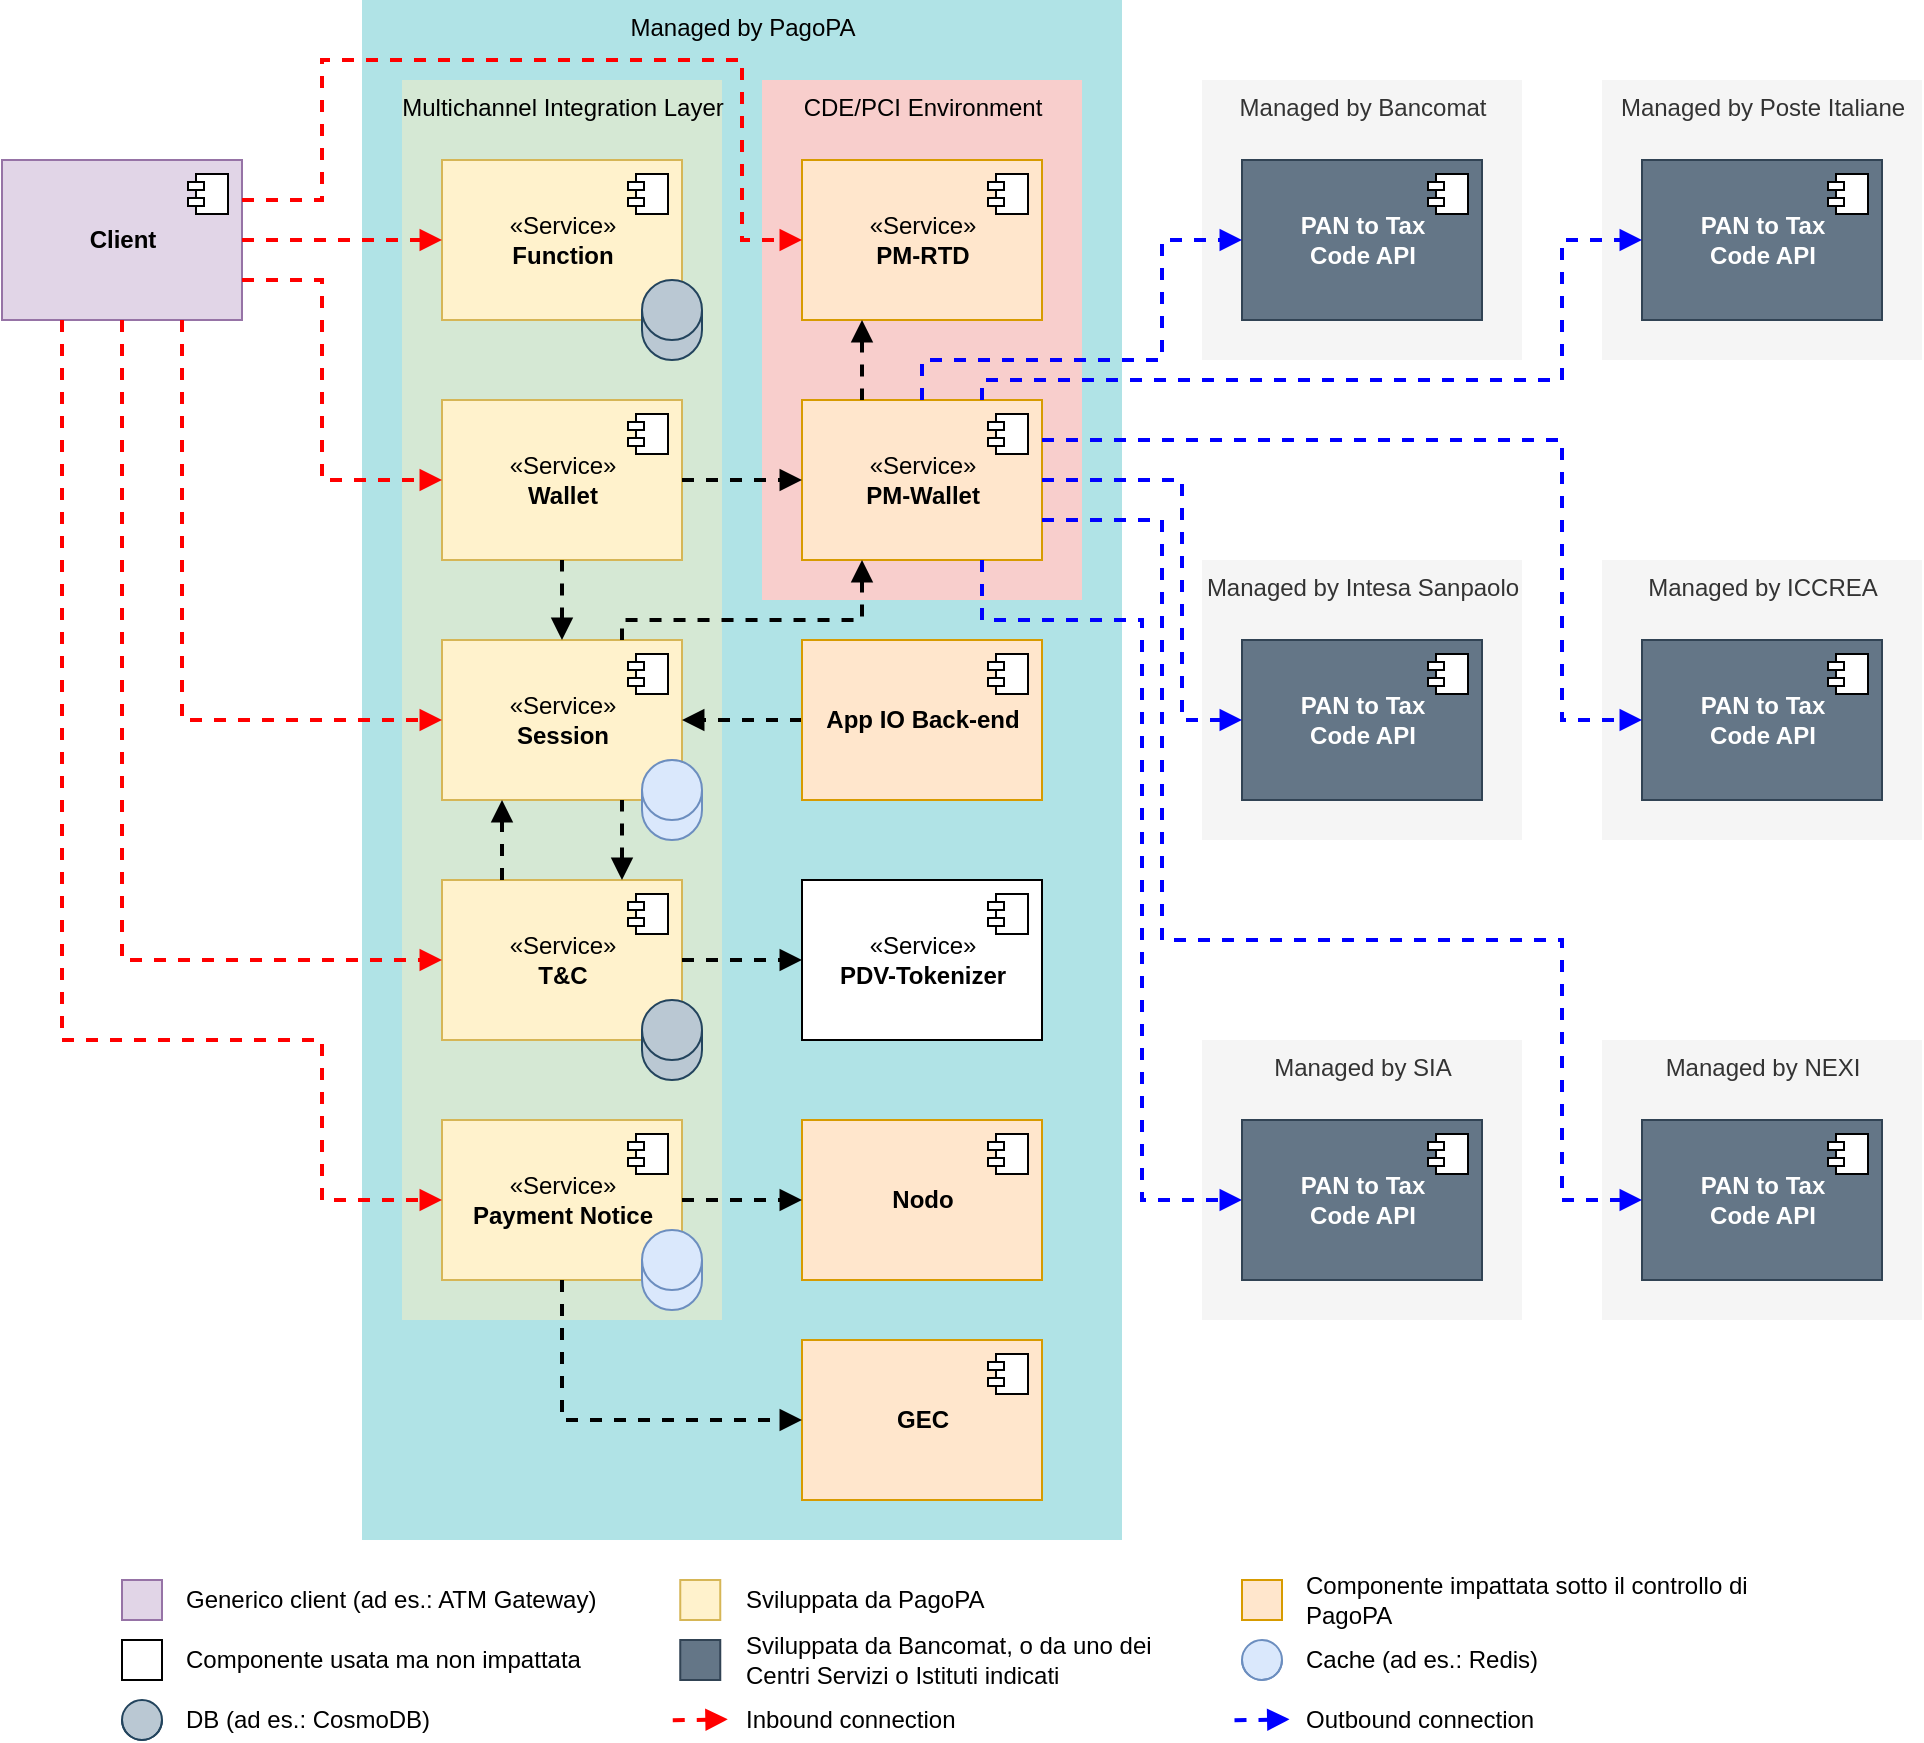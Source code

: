 <mxfile version="20.3.0" type="device"><diagram name="Components" id="-QDLl5YIO89CXEF4-2ky"><mxGraphModel dx="1366" dy="767" grid="1" gridSize="10" guides="1" tooltips="1" connect="1" arrows="1" fold="1" page="1" pageScale="1" pageWidth="827" pageHeight="1169" math="0" shadow="0"><root><mxCell id="opmuxgLEek1yOhuW0azc-0"/><mxCell id="opmuxgLEek1yOhuW0azc-1" parent="opmuxgLEek1yOhuW0azc-0"/><mxCell id="u8uzgwCI_1PCxtKQNaM_-0" value="Managed by NEXI" style="html=1;dashed=1;fontStyle=0;verticalAlign=top;dashPattern=1 4;fillColor=#f5f5f5;strokeColor=none;fontColor=#333333;" parent="opmuxgLEek1yOhuW0azc-1" vertex="1"><mxGeometry x="840" y="560" width="160" height="140" as="geometry"/></mxCell><mxCell id="57wzgMmFu3WZAl-rP_Zv-0" value="Managed by SIA" style="html=1;dashed=1;fontStyle=0;verticalAlign=top;dashPattern=1 4;fillColor=#f5f5f5;strokeColor=none;fontColor=#333333;" parent="opmuxgLEek1yOhuW0azc-1" vertex="1"><mxGeometry x="640" y="560" width="160" height="140" as="geometry"/></mxCell><mxCell id="opmuxgLEek1yOhuW0azc-2" value="Managed by PagoPA" style="html=1;fontStyle=0;verticalAlign=top;fillColor=#b0e3e6;strokeColor=none;strokeWidth=3;" parent="opmuxgLEek1yOhuW0azc-1" vertex="1"><mxGeometry x="220" y="40" width="380" height="770" as="geometry"/></mxCell><mxCell id="Ogd_OGcNMKq0k89fKwHd-0" value="&lt;span style=&quot;&quot;&gt;&lt;span&gt;CDE/PCI Environment&lt;/span&gt;&lt;/span&gt;" style="html=1;fontStyle=0;verticalAlign=top;fillColor=#f8cecc;strokeColor=none;strokeWidth=3;" parent="opmuxgLEek1yOhuW0azc-1" vertex="1"><mxGeometry x="420" y="80" width="160" height="260" as="geometry"/></mxCell><mxCell id="opmuxgLEek1yOhuW0azc-5" value="Managed by Poste Italiane" style="html=1;dashed=1;fontStyle=0;verticalAlign=top;dashPattern=1 4;fillColor=#f5f5f5;strokeColor=none;fontColor=#333333;" parent="opmuxgLEek1yOhuW0azc-1" vertex="1"><mxGeometry x="840" y="80" width="160" height="140" as="geometry"/></mxCell><mxCell id="opmuxgLEek1yOhuW0azc-6" value="Managed by Bancomat" style="html=1;dashed=1;fontStyle=0;verticalAlign=top;dashPattern=1 4;fillColor=#f5f5f5;strokeColor=none;fontColor=#333333;" parent="opmuxgLEek1yOhuW0azc-1" vertex="1"><mxGeometry x="640" y="80" width="160" height="140" as="geometry"/></mxCell><mxCell id="opmuxgLEek1yOhuW0azc-7" value="&lt;span style=&quot;font-weight: normal;&quot;&gt;&lt;span&gt;Multichannel Integration Layer&lt;/span&gt;&lt;/span&gt;" style="html=1;fontStyle=1;verticalAlign=top;fillColor=#d5e8d4;strokeColor=none;strokeWidth=3;" parent="opmuxgLEek1yOhuW0azc-1" vertex="1"><mxGeometry x="240" y="80" width="160" height="620" as="geometry"/></mxCell><mxCell id="opmuxgLEek1yOhuW0azc-8" value="«Service»&lt;br&gt;&lt;b&gt;Session&lt;/b&gt;" style="html=1;dropTarget=0;fillColor=#fff2cc;strokeColor=#d6b656;" parent="opmuxgLEek1yOhuW0azc-1" vertex="1"><mxGeometry x="260" y="360" width="120" height="80" as="geometry"/></mxCell><mxCell id="opmuxgLEek1yOhuW0azc-9" value="" style="shape=module;jettyWidth=8;jettyHeight=4;" parent="opmuxgLEek1yOhuW0azc-8" vertex="1"><mxGeometry x="1" width="20" height="20" relative="1" as="geometry"><mxPoint x="-27" y="7" as="offset"/></mxGeometry></mxCell><mxCell id="opmuxgLEek1yOhuW0azc-10" value="«Service»&lt;br&gt;&lt;b&gt;Payment Notice&lt;/b&gt;" style="html=1;dropTarget=0;fillColor=#fff2cc;strokeColor=#d6b656;" parent="opmuxgLEek1yOhuW0azc-1" vertex="1"><mxGeometry x="260" y="600" width="120" height="80" as="geometry"/></mxCell><mxCell id="opmuxgLEek1yOhuW0azc-11" value="" style="shape=module;jettyWidth=8;jettyHeight=4;" parent="opmuxgLEek1yOhuW0azc-10" vertex="1"><mxGeometry x="1" width="20" height="20" relative="1" as="geometry"><mxPoint x="-27" y="7" as="offset"/></mxGeometry></mxCell><mxCell id="opmuxgLEek1yOhuW0azc-12" value="«Service»&lt;br&gt;&lt;b&gt;Wallet&lt;/b&gt;" style="html=1;dropTarget=0;fillColor=#fff2cc;strokeColor=#d6b656;" parent="opmuxgLEek1yOhuW0azc-1" vertex="1"><mxGeometry x="260" y="240" width="120" height="80" as="geometry"/></mxCell><mxCell id="opmuxgLEek1yOhuW0azc-13" value="" style="shape=module;jettyWidth=8;jettyHeight=4;" parent="opmuxgLEek1yOhuW0azc-12" vertex="1"><mxGeometry x="1" width="20" height="20" relative="1" as="geometry"><mxPoint x="-27" y="7" as="offset"/></mxGeometry></mxCell><mxCell id="opmuxgLEek1yOhuW0azc-14" value="«Service»&lt;br&gt;&lt;b&gt;T&amp;amp;C&lt;/b&gt;" style="html=1;dropTarget=0;fillColor=#fff2cc;strokeColor=#d6b656;" parent="opmuxgLEek1yOhuW0azc-1" vertex="1"><mxGeometry x="260" y="480" width="120" height="80" as="geometry"/></mxCell><mxCell id="opmuxgLEek1yOhuW0azc-15" value="" style="shape=module;jettyWidth=8;jettyHeight=4;" parent="opmuxgLEek1yOhuW0azc-14" vertex="1"><mxGeometry x="1" width="20" height="20" relative="1" as="geometry"><mxPoint x="-27" y="7" as="offset"/></mxGeometry></mxCell><mxCell id="opmuxgLEek1yOhuW0azc-16" value="" style="endArrow=none;html=1;rounded=0;endFill=0;startArrow=block;startFill=1;elbow=vertical;strokeWidth=2;dashed=1;" parent="opmuxgLEek1yOhuW0azc-1" source="opmuxgLEek1yOhuW0azc-8" target="opmuxgLEek1yOhuW0azc-12" edge="1"><mxGeometry width="50" height="50" relative="1" as="geometry"><mxPoint x="260" y="700" as="sourcePoint"/><mxPoint x="310" y="650" as="targetPoint"/></mxGeometry></mxCell><mxCell id="opmuxgLEek1yOhuW0azc-18" value="" style="endArrow=block;html=1;rounded=0;endFill=1;startArrow=none;startFill=0;strokeWidth=2;dashed=1;entryX=0.25;entryY=1;entryDx=0;entryDy=0;exitX=0.25;exitY=0;exitDx=0;exitDy=0;edgeStyle=orthogonalEdgeStyle;" parent="opmuxgLEek1yOhuW0azc-1" source="opmuxgLEek1yOhuW0azc-14" target="opmuxgLEek1yOhuW0azc-8" edge="1"><mxGeometry width="50" height="50" relative="1" as="geometry"><mxPoint x="250" y="370" as="sourcePoint"/><mxPoint x="350" y="360" as="targetPoint"/></mxGeometry></mxCell><mxCell id="opmuxgLEek1yOhuW0azc-19" value="&lt;b&gt;Client&lt;/b&gt;" style="html=1;dropTarget=0;fillColor=#e1d5e7;strokeColor=#9673a6;" parent="opmuxgLEek1yOhuW0azc-1" vertex="1"><mxGeometry x="40" y="120" width="120" height="80" as="geometry"/></mxCell><mxCell id="opmuxgLEek1yOhuW0azc-20" value="" style="shape=module;jettyWidth=8;jettyHeight=4;" parent="opmuxgLEek1yOhuW0azc-19" vertex="1"><mxGeometry x="1" width="20" height="20" relative="1" as="geometry"><mxPoint x="-27" y="7" as="offset"/></mxGeometry></mxCell><mxCell id="opmuxgLEek1yOhuW0azc-21" value="" style="endArrow=block;html=1;rounded=0;endFill=1;strokeWidth=2;dashed=1;entryX=0;entryY=0.5;entryDx=0;entryDy=0;exitX=0.5;exitY=1;exitDx=0;exitDy=0;edgeStyle=orthogonalEdgeStyle;fillColor=#e51400;strokeColor=#FF0000;" parent="opmuxgLEek1yOhuW0azc-1" source="opmuxgLEek1yOhuW0azc-19" target="opmuxgLEek1yOhuW0azc-14" edge="1"><mxGeometry width="50" height="50" relative="1" as="geometry"><mxPoint x="-150" y="370" as="sourcePoint"/><mxPoint x="40.0" y="360" as="targetPoint"/></mxGeometry></mxCell><mxCell id="opmuxgLEek1yOhuW0azc-22" value="" style="endArrow=block;html=1;rounded=0;endFill=1;strokeWidth=2;dashed=1;exitX=0.25;exitY=1;exitDx=0;exitDy=0;entryX=0;entryY=0.5;entryDx=0;entryDy=0;edgeStyle=orthogonalEdgeStyle;fillColor=#e51400;strokeColor=#FF0000;" parent="opmuxgLEek1yOhuW0azc-1" source="opmuxgLEek1yOhuW0azc-19" target="opmuxgLEek1yOhuW0azc-10" edge="1"><mxGeometry width="50" height="50" relative="1" as="geometry"><mxPoint x="-10" y="370" as="sourcePoint"/><mxPoint x="110" y="370" as="targetPoint"/><Array as="points"><mxPoint x="70" y="560"/><mxPoint x="200" y="560"/><mxPoint x="200" y="640"/></Array></mxGeometry></mxCell><mxCell id="opmuxgLEek1yOhuW0azc-23" value="" style="endArrow=block;html=1;rounded=0;endFill=1;entryX=0;entryY=0.5;entryDx=0;entryDy=0;strokeWidth=2;dashed=1;exitX=1;exitY=0.75;exitDx=0;exitDy=0;edgeStyle=orthogonalEdgeStyle;fillColor=#e51400;strokeColor=#FF0000;" parent="opmuxgLEek1yOhuW0azc-1" source="opmuxgLEek1yOhuW0azc-19" target="opmuxgLEek1yOhuW0azc-12" edge="1"><mxGeometry width="50" height="50" relative="1" as="geometry"><mxPoint y="380" as="sourcePoint"/><mxPoint x="120" y="380" as="targetPoint"/><Array as="points"><mxPoint x="200" y="180"/><mxPoint x="200" y="280"/></Array></mxGeometry></mxCell><mxCell id="opmuxgLEek1yOhuW0azc-24" value="" style="endArrow=block;html=1;rounded=0;endFill=1;strokeWidth=2;dashed=1;entryX=0;entryY=0.5;entryDx=0;entryDy=0;exitX=0.75;exitY=1;exitDx=0;exitDy=0;edgeStyle=orthogonalEdgeStyle;fillColor=#e51400;strokeColor=#FF0000;" parent="opmuxgLEek1yOhuW0azc-1" source="opmuxgLEek1yOhuW0azc-19" target="opmuxgLEek1yOhuW0azc-8" edge="1"><mxGeometry width="50" height="50" relative="1" as="geometry"><mxPoint x="-40" y="440" as="sourcePoint"/><mxPoint x="360" y="400" as="targetPoint"/></mxGeometry></mxCell><mxCell id="opmuxgLEek1yOhuW0azc-25" value="" style="endArrow=block;html=1;rounded=0;endFill=1;strokeWidth=2;dashed=1;exitX=0;exitY=0.5;exitDx=0;exitDy=0;" parent="opmuxgLEek1yOhuW0azc-1" source="opmuxgLEek1yOhuW0azc-45" target="opmuxgLEek1yOhuW0azc-8" edge="1"><mxGeometry width="50" height="50" relative="1" as="geometry"><mxPoint x="-70.0" y="370" as="sourcePoint"/><mxPoint x="440" y="360" as="targetPoint"/></mxGeometry></mxCell><mxCell id="opmuxgLEek1yOhuW0azc-26" value="&lt;b&gt;PAN to Tax&lt;br&gt;Code API&lt;/b&gt;" style="html=1;dropTarget=0;fillColor=#647687;fontColor=#ffffff;strokeColor=#314354;" parent="opmuxgLEek1yOhuW0azc-1" vertex="1"><mxGeometry x="660" y="120" width="120" height="80" as="geometry"/></mxCell><mxCell id="opmuxgLEek1yOhuW0azc-27" value="" style="shape=module;jettyWidth=8;jettyHeight=4;" parent="opmuxgLEek1yOhuW0azc-26" vertex="1"><mxGeometry x="1" width="20" height="20" relative="1" as="geometry"><mxPoint x="-27" y="7" as="offset"/></mxGeometry></mxCell><mxCell id="opmuxgLEek1yOhuW0azc-28" value="&lt;b&gt;PAN to&amp;nbsp;Tax&lt;br&gt;Code API&lt;/b&gt;" style="html=1;dropTarget=0;fillColor=#647687;fontColor=#ffffff;strokeColor=#314354;" parent="opmuxgLEek1yOhuW0azc-1" vertex="1"><mxGeometry x="860" y="120" width="120" height="80" as="geometry"/></mxCell><mxCell id="opmuxgLEek1yOhuW0azc-29" value="" style="shape=module;jettyWidth=8;jettyHeight=4;" parent="opmuxgLEek1yOhuW0azc-28" vertex="1"><mxGeometry x="1" width="20" height="20" relative="1" as="geometry"><mxPoint x="-27" y="7" as="offset"/></mxGeometry></mxCell><mxCell id="opmuxgLEek1yOhuW0azc-30" value="&lt;b&gt;Nodo&lt;/b&gt;" style="html=1;dropTarget=0;fillColor=#ffe6cc;strokeColor=#d79b00;" parent="opmuxgLEek1yOhuW0azc-1" vertex="1"><mxGeometry x="440" y="600" width="120" height="80" as="geometry"/></mxCell><mxCell id="opmuxgLEek1yOhuW0azc-31" value="" style="shape=module;jettyWidth=8;jettyHeight=4;" parent="opmuxgLEek1yOhuW0azc-30" vertex="1"><mxGeometry x="1" width="20" height="20" relative="1" as="geometry"><mxPoint x="-27" y="7" as="offset"/></mxGeometry></mxCell><mxCell id="opmuxgLEek1yOhuW0azc-33" value="" style="rounded=0;whiteSpace=wrap;html=1;fillColor=#e1d5e7;strokeColor=#9673a6;" parent="opmuxgLEek1yOhuW0azc-1" vertex="1"><mxGeometry x="100" y="830" width="20" height="20" as="geometry"/></mxCell><mxCell id="opmuxgLEek1yOhuW0azc-34" value="" style="rounded=0;whiteSpace=wrap;html=1;fillColor=#fff2cc;strokeColor=#d6b656;" parent="opmuxgLEek1yOhuW0azc-1" vertex="1"><mxGeometry x="379.13" y="830" width="20" height="20" as="geometry"/></mxCell><mxCell id="opmuxgLEek1yOhuW0azc-35" value="" style="rounded=0;whiteSpace=wrap;html=1;fillColor=#ffe6cc;strokeColor=#d79b00;" parent="opmuxgLEek1yOhuW0azc-1" vertex="1"><mxGeometry x="660" y="830" width="20" height="20" as="geometry"/></mxCell><mxCell id="opmuxgLEek1yOhuW0azc-36" value="" style="rounded=0;whiteSpace=wrap;html=1;" parent="opmuxgLEek1yOhuW0azc-1" vertex="1"><mxGeometry x="100" y="860" width="20" height="20" as="geometry"/></mxCell><mxCell id="opmuxgLEek1yOhuW0azc-38" value="" style="rounded=0;whiteSpace=wrap;html=1;fillColor=#647687;fontColor=#ffffff;strokeColor=#314354;" parent="opmuxgLEek1yOhuW0azc-1" vertex="1"><mxGeometry x="379.13" y="860" width="20" height="20" as="geometry"/></mxCell><mxCell id="opmuxgLEek1yOhuW0azc-39" value="Generico client (ad es.: ATM Gateway)" style="rounded=0;whiteSpace=wrap;html=1;fillColor=none;strokeColor=none;align=left;" parent="opmuxgLEek1yOhuW0azc-1" vertex="1"><mxGeometry x="130" y="830" width="240" height="20" as="geometry"/></mxCell><mxCell id="opmuxgLEek1yOhuW0azc-40" value="Sviluppata da PagoPA" style="rounded=0;whiteSpace=wrap;html=1;fillColor=none;strokeColor=none;align=left;" parent="opmuxgLEek1yOhuW0azc-1" vertex="1"><mxGeometry x="410" y="830" width="240" height="20" as="geometry"/></mxCell><mxCell id="opmuxgLEek1yOhuW0azc-41" value="Componente impattata sotto il controllo di PagoPA" style="rounded=0;whiteSpace=wrap;html=1;fillColor=none;strokeColor=none;align=left;" parent="opmuxgLEek1yOhuW0azc-1" vertex="1"><mxGeometry x="690" y="830" width="240" height="20" as="geometry"/></mxCell><mxCell id="opmuxgLEek1yOhuW0azc-42" value="Componente usata ma non impattata" style="rounded=0;whiteSpace=wrap;html=1;fillColor=none;strokeColor=none;align=left;" parent="opmuxgLEek1yOhuW0azc-1" vertex="1"><mxGeometry x="130" y="860" width="240" height="20" as="geometry"/></mxCell><mxCell id="opmuxgLEek1yOhuW0azc-44" value="Sviluppata da Bancomat, o da uno dei Centri Servizi o Istituti indicati" style="rounded=0;whiteSpace=wrap;html=1;fillColor=none;strokeColor=none;align=left;" parent="opmuxgLEek1yOhuW0azc-1" vertex="1"><mxGeometry x="410" y="860" width="240" height="20" as="geometry"/></mxCell><mxCell id="opmuxgLEek1yOhuW0azc-45" value="&lt;b&gt;App IO Back-end&lt;/b&gt;" style="html=1;dropTarget=0;fillColor=#ffe6cc;strokeColor=#d79b00;" parent="opmuxgLEek1yOhuW0azc-1" vertex="1"><mxGeometry x="440" y="360" width="120" height="80" as="geometry"/></mxCell><mxCell id="opmuxgLEek1yOhuW0azc-46" value="" style="shape=module;jettyWidth=8;jettyHeight=4;" parent="opmuxgLEek1yOhuW0azc-45" vertex="1"><mxGeometry x="1" width="20" height="20" relative="1" as="geometry"><mxPoint x="-27" y="7" as="offset"/></mxGeometry></mxCell><mxCell id="opmuxgLEek1yOhuW0azc-47" value="«Service»&lt;b&gt;&lt;br&gt;PDV-Tokenizer&lt;/b&gt;" style="html=1;dropTarget=0;" parent="opmuxgLEek1yOhuW0azc-1" vertex="1"><mxGeometry x="440" y="480" width="120" height="80" as="geometry"/></mxCell><mxCell id="opmuxgLEek1yOhuW0azc-48" value="" style="shape=module;jettyWidth=8;jettyHeight=4;" parent="opmuxgLEek1yOhuW0azc-47" vertex="1"><mxGeometry x="1" width="20" height="20" relative="1" as="geometry"><mxPoint x="-27" y="7" as="offset"/></mxGeometry></mxCell><mxCell id="opmuxgLEek1yOhuW0azc-49" value="" style="endArrow=block;html=1;rounded=0;endFill=1;strokeWidth=2;dashed=1;" parent="opmuxgLEek1yOhuW0azc-1" source="opmuxgLEek1yOhuW0azc-10" target="opmuxgLEek1yOhuW0azc-30" edge="1"><mxGeometry width="50" height="50" relative="1" as="geometry"><mxPoint x="430" y="370" as="sourcePoint"/><mxPoint x="470" y="400" as="targetPoint"/></mxGeometry></mxCell><mxCell id="opmuxgLEek1yOhuW0azc-50" value="«Service»&lt;br&gt;&lt;b&gt;PM-RTD&lt;/b&gt;" style="html=1;dropTarget=0;fillColor=#ffe6cc;strokeColor=#d79b00;" parent="opmuxgLEek1yOhuW0azc-1" vertex="1"><mxGeometry x="440" y="120" width="120" height="80" as="geometry"/></mxCell><mxCell id="opmuxgLEek1yOhuW0azc-51" value="" style="shape=module;jettyWidth=8;jettyHeight=4;" parent="opmuxgLEek1yOhuW0azc-50" vertex="1"><mxGeometry x="1" width="20" height="20" relative="1" as="geometry"><mxPoint x="-27" y="7" as="offset"/></mxGeometry></mxCell><mxCell id="opmuxgLEek1yOhuW0azc-52" value="" style="endArrow=block;html=1;rounded=0;endFill=1;strokeWidth=2;dashed=1;elbow=vertical;exitX=1;exitY=0.25;exitDx=0;exitDy=0;edgeStyle=orthogonalEdgeStyle;entryX=0;entryY=0.5;entryDx=0;entryDy=0;fillColor=#e51400;strokeColor=#FF0000;" parent="opmuxgLEek1yOhuW0azc-1" source="opmuxgLEek1yOhuW0azc-19" target="opmuxgLEek1yOhuW0azc-50" edge="1"><mxGeometry width="50" height="50" relative="1" as="geometry"><mxPoint x="-30" y="410" as="sourcePoint"/><mxPoint x="370" y="410" as="targetPoint"/><Array as="points"><mxPoint x="200" y="140"/><mxPoint x="200" y="70"/><mxPoint x="410" y="70"/><mxPoint x="410" y="160"/></Array></mxGeometry></mxCell><mxCell id="opmuxgLEek1yOhuW0azc-53" value="«Service»&lt;b&gt;&lt;br&gt;PM-Wallet&lt;/b&gt;" style="html=1;dropTarget=0;fillColor=#ffe6cc;strokeColor=#d79b00;" parent="opmuxgLEek1yOhuW0azc-1" vertex="1"><mxGeometry x="440" y="240" width="120" height="80" as="geometry"/></mxCell><mxCell id="opmuxgLEek1yOhuW0azc-54" value="" style="shape=module;jettyWidth=8;jettyHeight=4;" parent="opmuxgLEek1yOhuW0azc-53" vertex="1"><mxGeometry x="1" width="20" height="20" relative="1" as="geometry"><mxPoint x="-27" y="7" as="offset"/></mxGeometry></mxCell><mxCell id="opmuxgLEek1yOhuW0azc-55" value="" style="endArrow=block;html=1;rounded=0;endFill=1;strokeWidth=2;dashed=1;" parent="opmuxgLEek1yOhuW0azc-1" source="opmuxgLEek1yOhuW0azc-12" target="opmuxgLEek1yOhuW0azc-53" edge="1"><mxGeometry width="50" height="50" relative="1" as="geometry"><mxPoint x="-60" y="410" as="sourcePoint"/><mxPoint x="470" y="690" as="targetPoint"/></mxGeometry></mxCell><mxCell id="opmuxgLEek1yOhuW0azc-56" value="" style="endArrow=none;html=1;rounded=0;endFill=0;startArrow=block;startFill=1;elbow=vertical;strokeWidth=2;dashed=1;entryX=0.75;entryY=0;entryDx=0;entryDy=0;exitX=0.25;exitY=1;exitDx=0;exitDy=0;edgeStyle=orthogonalEdgeStyle;" parent="opmuxgLEek1yOhuW0azc-1" source="opmuxgLEek1yOhuW0azc-53" target="opmuxgLEek1yOhuW0azc-8" edge="1"><mxGeometry width="50" height="50" relative="1" as="geometry"><mxPoint x="370" y="410" as="sourcePoint"/><mxPoint x="390" y="400" as="targetPoint"/><Array as="points"><mxPoint x="470" y="350"/><mxPoint x="350" y="350"/></Array></mxGeometry></mxCell><mxCell id="opmuxgLEek1yOhuW0azc-57" value="" style="endArrow=block;html=1;rounded=0;endFill=1;strokeWidth=2;dashed=1;entryX=0;entryY=0.5;entryDx=0;entryDy=0;" parent="opmuxgLEek1yOhuW0azc-1" source="opmuxgLEek1yOhuW0azc-14" target="opmuxgLEek1yOhuW0azc-47" edge="1"><mxGeometry width="50" height="50" relative="1" as="geometry"><mxPoint x="50" y="270" as="sourcePoint"/><mxPoint x="130" y="370" as="targetPoint"/></mxGeometry></mxCell><mxCell id="opmuxgLEek1yOhuW0azc-58" value="«Service»&lt;br&gt;&lt;b&gt;Function&lt;/b&gt;" style="html=1;dropTarget=0;fillColor=#fff2cc;strokeColor=#d6b656;" parent="opmuxgLEek1yOhuW0azc-1" vertex="1"><mxGeometry x="260" y="120" width="120" height="80" as="geometry"/></mxCell><mxCell id="opmuxgLEek1yOhuW0azc-59" value="" style="shape=module;jettyWidth=8;jettyHeight=4;" parent="opmuxgLEek1yOhuW0azc-58" vertex="1"><mxGeometry x="1" width="20" height="20" relative="1" as="geometry"><mxPoint x="-27" y="7" as="offset"/></mxGeometry></mxCell><mxCell id="opmuxgLEek1yOhuW0azc-60" value="" style="endArrow=block;html=1;rounded=0;endFill=1;strokeWidth=2;dashed=1;entryX=0;entryY=0.5;entryDx=0;entryDy=0;fillColor=#e51400;strokeColor=#FF0000;" parent="opmuxgLEek1yOhuW0azc-1" source="opmuxgLEek1yOhuW0azc-19" target="opmuxgLEek1yOhuW0azc-58" edge="1"><mxGeometry width="50" height="50" relative="1" as="geometry"><mxPoint x="30" y="270" as="sourcePoint"/><mxPoint x="110" y="370" as="targetPoint"/></mxGeometry></mxCell><mxCell id="opmuxgLEek1yOhuW0azc-61" value="&lt;b&gt;PAN to&amp;nbsp;Tax&lt;br&gt;Code API&lt;/b&gt;" style="html=1;dropTarget=0;fillColor=#647687;fontColor=#ffffff;strokeColor=#314354;" parent="opmuxgLEek1yOhuW0azc-1" vertex="1"><mxGeometry x="860" y="600" width="120" height="80" as="geometry"/></mxCell><mxCell id="opmuxgLEek1yOhuW0azc-62" value="" style="shape=module;jettyWidth=8;jettyHeight=4;" parent="opmuxgLEek1yOhuW0azc-61" vertex="1"><mxGeometry x="1" width="20" height="20" relative="1" as="geometry"><mxPoint x="-27" y="7" as="offset"/></mxGeometry></mxCell><mxCell id="opmuxgLEek1yOhuW0azc-63" value="Managed by Intesa Sanpaolo" style="html=1;dashed=1;fontStyle=0;verticalAlign=top;dashPattern=1 4;fillColor=#f5f5f5;strokeColor=none;fontColor=#333333;" parent="opmuxgLEek1yOhuW0azc-1" vertex="1"><mxGeometry x="640" y="320" width="160" height="140" as="geometry"/></mxCell><mxCell id="opmuxgLEek1yOhuW0azc-64" value="" style="endArrow=block;html=1;rounded=0;endFill=1;strokeWidth=2;dashed=1;exitX=0.75;exitY=1;exitDx=0;exitDy=0;entryX=0;entryY=0.5;entryDx=0;entryDy=0;edgeStyle=orthogonalEdgeStyle;fillColor=#e51400;strokeColor=#0000FF;" parent="opmuxgLEek1yOhuW0azc-1" source="opmuxgLEek1yOhuW0azc-53" target="opmuxgLEek1yOhuW0azc-67" edge="1"><mxGeometry width="50" height="50" relative="1" as="geometry"><mxPoint x="590" y="690" as="sourcePoint"/><mxPoint x="890" y="290" as="targetPoint"/><Array as="points"><mxPoint x="530" y="350"/><mxPoint x="610" y="350"/><mxPoint x="610" y="640"/></Array></mxGeometry></mxCell><mxCell id="opmuxgLEek1yOhuW0azc-65" value="&lt;b&gt;PAN to&amp;nbsp;Tax&lt;br&gt;Code API&lt;/b&gt;" style="html=1;dropTarget=0;fillColor=#647687;fontColor=#ffffff;strokeColor=#314354;" parent="opmuxgLEek1yOhuW0azc-1" vertex="1"><mxGeometry x="660" y="360" width="120" height="80" as="geometry"/></mxCell><mxCell id="opmuxgLEek1yOhuW0azc-66" value="" style="shape=module;jettyWidth=8;jettyHeight=4;" parent="opmuxgLEek1yOhuW0azc-65" vertex="1"><mxGeometry x="1" width="20" height="20" relative="1" as="geometry"><mxPoint x="-27" y="7" as="offset"/></mxGeometry></mxCell><mxCell id="opmuxgLEek1yOhuW0azc-67" value="&lt;b&gt;PAN to&amp;nbsp;Tax&lt;br&gt;Code API&lt;/b&gt;" style="html=1;dropTarget=0;fillColor=#647687;fontColor=#ffffff;strokeColor=#314354;" parent="opmuxgLEek1yOhuW0azc-1" vertex="1"><mxGeometry x="660" y="600" width="120" height="80" as="geometry"/></mxCell><mxCell id="opmuxgLEek1yOhuW0azc-68" value="" style="shape=module;jettyWidth=8;jettyHeight=4;" parent="opmuxgLEek1yOhuW0azc-67" vertex="1"><mxGeometry x="1" width="20" height="20" relative="1" as="geometry"><mxPoint x="-27" y="7" as="offset"/></mxGeometry></mxCell><mxCell id="opmuxgLEek1yOhuW0azc-69" value="" style="endArrow=block;html=1;rounded=0;endFill=1;strokeWidth=2;dashed=1;exitX=1;exitY=0.75;exitDx=0;exitDy=0;edgeStyle=orthogonalEdgeStyle;strokeColor=#0000FF;entryX=0;entryY=0.5;entryDx=0;entryDy=0;" parent="opmuxgLEek1yOhuW0azc-1" source="opmuxgLEek1yOhuW0azc-53" target="opmuxgLEek1yOhuW0azc-61" edge="1"><mxGeometry width="50" height="50" relative="1" as="geometry"><mxPoint x="560" y="710" as="sourcePoint"/><mxPoint x="840" y="520" as="targetPoint"/><Array as="points"><mxPoint x="620" y="300"/><mxPoint x="620" y="510"/><mxPoint x="820" y="510"/><mxPoint x="820" y="640"/></Array></mxGeometry></mxCell><mxCell id="opmuxgLEek1yOhuW0azc-70" value="" style="endArrow=block;html=1;rounded=0;endFill=1;strokeWidth=2;dashed=1;exitX=0.5;exitY=0;exitDx=0;exitDy=0;entryX=0;entryY=0.5;entryDx=0;entryDy=0;edgeStyle=orthogonalEdgeStyle;strokeColor=#0000FF;" parent="opmuxgLEek1yOhuW0azc-1" source="opmuxgLEek1yOhuW0azc-53" target="opmuxgLEek1yOhuW0azc-26" edge="1"><mxGeometry width="50" height="50" relative="1" as="geometry"><mxPoint x="590" y="690" as="sourcePoint"/><mxPoint x="590" y="830" as="targetPoint"/><Array as="points"><mxPoint x="500" y="220"/><mxPoint x="620" y="220"/><mxPoint x="620" y="160"/></Array></mxGeometry></mxCell><mxCell id="57wzgMmFu3WZAl-rP_Zv-3" value="" style="endArrow=block;html=1;rounded=0;endFill=1;strokeWidth=2;dashed=1;fillColor=#e51400;strokeColor=#FF0000;" parent="opmuxgLEek1yOhuW0azc-1" edge="1"><mxGeometry width="50" height="50" relative="1" as="geometry"><mxPoint x="375.38" y="900.16" as="sourcePoint"/><mxPoint x="402.88" y="899.66" as="targetPoint"/></mxGeometry></mxCell><mxCell id="57wzgMmFu3WZAl-rP_Zv-6" value="Inbound connection" style="rounded=0;whiteSpace=wrap;html=1;fillColor=none;strokeColor=none;align=left;" parent="opmuxgLEek1yOhuW0azc-1" vertex="1"><mxGeometry x="410" y="890" width="240" height="20" as="geometry"/></mxCell><mxCell id="57wzgMmFu3WZAl-rP_Zv-7" value="" style="endArrow=block;html=1;rounded=0;endFill=1;strokeWidth=2;dashed=1;fillColor=#e51400;strokeColor=#0000FF;" parent="opmuxgLEek1yOhuW0azc-1" edge="1"><mxGeometry width="50" height="50" relative="1" as="geometry"><mxPoint x="656.25" y="900.16" as="sourcePoint"/><mxPoint x="683.75" y="899.66" as="targetPoint"/></mxGeometry></mxCell><mxCell id="57wzgMmFu3WZAl-rP_Zv-8" value="Outbound connection" style="rounded=0;whiteSpace=wrap;html=1;fillColor=none;strokeColor=none;align=left;" parent="opmuxgLEek1yOhuW0azc-1" vertex="1"><mxGeometry x="690" y="890" width="240" height="20" as="geometry"/></mxCell><mxCell id="57wzgMmFu3WZAl-rP_Zv-10" value="" style="endArrow=none;html=1;rounded=0;endFill=0;startArrow=block;startFill=1;elbow=vertical;strokeWidth=2;dashed=1;entryX=0.25;entryY=0;entryDx=0;entryDy=0;exitX=0.25;exitY=1;exitDx=0;exitDy=0;" parent="opmuxgLEek1yOhuW0azc-1" source="opmuxgLEek1yOhuW0azc-50" target="opmuxgLEek1yOhuW0azc-53" edge="1"><mxGeometry width="50" height="50" relative="1" as="geometry"><mxPoint x="330" y="370" as="sourcePoint"/><mxPoint x="330" y="330" as="targetPoint"/></mxGeometry></mxCell><mxCell id="MMv6DRfCGtYMjh-boBng-0" value="Managed by ICCREA" style="html=1;dashed=1;fontStyle=0;verticalAlign=top;dashPattern=1 4;fillColor=#f5f5f5;strokeColor=none;fontColor=#333333;" parent="opmuxgLEek1yOhuW0azc-1" vertex="1"><mxGeometry x="840" y="320" width="160" height="140" as="geometry"/></mxCell><mxCell id="MMv6DRfCGtYMjh-boBng-1" value="&lt;b&gt;PAN to&amp;nbsp;Tax&lt;br&gt;Code API&lt;/b&gt;" style="html=1;dropTarget=0;fillColor=#647687;fontColor=#ffffff;strokeColor=#314354;" parent="opmuxgLEek1yOhuW0azc-1" vertex="1"><mxGeometry x="860" y="360" width="120" height="80" as="geometry"/></mxCell><mxCell id="MMv6DRfCGtYMjh-boBng-2" value="" style="shape=module;jettyWidth=8;jettyHeight=4;" parent="MMv6DRfCGtYMjh-boBng-1" vertex="1"><mxGeometry x="1" width="20" height="20" relative="1" as="geometry"><mxPoint x="-27" y="7" as="offset"/></mxGeometry></mxCell><mxCell id="MMv6DRfCGtYMjh-boBng-3" value="" style="endArrow=block;html=1;rounded=0;endFill=1;strokeWidth=2;dashed=1;exitX=0.75;exitY=0;exitDx=0;exitDy=0;entryX=0;entryY=0.5;entryDx=0;entryDy=0;edgeStyle=orthogonalEdgeStyle;strokeColor=#0000FF;" parent="opmuxgLEek1yOhuW0azc-1" source="opmuxgLEek1yOhuW0azc-53" target="opmuxgLEek1yOhuW0azc-28" edge="1"><mxGeometry width="50" height="50" relative="1" as="geometry"><mxPoint x="570" y="310" as="sourcePoint"/><mxPoint x="670" y="410" as="targetPoint"/><Array as="points"><mxPoint x="530" y="230"/><mxPoint x="820" y="230"/><mxPoint x="820" y="160"/></Array></mxGeometry></mxCell><mxCell id="opmuxgLEek1yOhuW0azc-32" value="" style="endArrow=block;html=1;rounded=0;endFill=1;strokeWidth=2;dashed=1;exitX=1;exitY=0.5;exitDx=0;exitDy=0;edgeStyle=orthogonalEdgeStyle;strokeColor=#0000FF;entryX=0;entryY=0.5;entryDx=0;entryDy=0;" parent="opmuxgLEek1yOhuW0azc-1" source="opmuxgLEek1yOhuW0azc-53" target="opmuxgLEek1yOhuW0azc-65" edge="1"><mxGeometry width="50" height="50" relative="1" as="geometry"><mxPoint x="440" y="680" as="sourcePoint"/><mxPoint x="840" y="420" as="targetPoint"/><Array as="points"><mxPoint x="630" y="280"/><mxPoint x="630" y="400"/></Array></mxGeometry></mxCell><mxCell id="opmuxgLEek1yOhuW0azc-71" value="" style="endArrow=block;html=1;rounded=0;endFill=1;strokeWidth=2;dashed=1;exitX=1;exitY=0.25;exitDx=0;exitDy=0;entryX=0;entryY=0.5;entryDx=0;entryDy=0;edgeStyle=orthogonalEdgeStyle;strokeColor=#0000FF;" parent="opmuxgLEek1yOhuW0azc-1" source="opmuxgLEek1yOhuW0azc-53" target="MMv6DRfCGtYMjh-boBng-1" edge="1"><mxGeometry width="50" height="50" relative="1" as="geometry"><mxPoint x="460" y="800" as="sourcePoint"/><mxPoint x="660" y="500" as="targetPoint"/><Array as="points"><mxPoint x="820" y="260"/><mxPoint x="820" y="400"/></Array></mxGeometry></mxCell><mxCell id="u8uzgwCI_1PCxtKQNaM_-1" value="" style="endArrow=none;html=1;rounded=0;endFill=0;startArrow=block;startFill=1;strokeWidth=2;dashed=1;entryX=0.75;entryY=1;entryDx=0;entryDy=0;exitX=0.75;exitY=0;exitDx=0;exitDy=0;edgeStyle=orthogonalEdgeStyle;" parent="opmuxgLEek1yOhuW0azc-1" source="opmuxgLEek1yOhuW0azc-14" target="opmuxgLEek1yOhuW0azc-8" edge="1"><mxGeometry width="50" height="50" relative="1" as="geometry"><mxPoint x="300" y="490" as="sourcePoint"/><mxPoint x="300" y="450" as="targetPoint"/></mxGeometry></mxCell><mxCell id="u8uzgwCI_1PCxtKQNaM_-2" value="" style="shape=cylinder3;whiteSpace=wrap;html=1;boundedLbl=1;backgroundOutline=1;size=15;fillColor=#bac8d3;strokeColor=#23445d;" parent="opmuxgLEek1yOhuW0azc-1" vertex="1"><mxGeometry x="360" y="540" width="30" height="40" as="geometry"/></mxCell><mxCell id="u8uzgwCI_1PCxtKQNaM_-5" value="" style="shape=cylinder3;whiteSpace=wrap;html=1;boundedLbl=1;backgroundOutline=1;size=15;fillColor=#dae8fc;strokeColor=#6c8ebf;" parent="opmuxgLEek1yOhuW0azc-1" vertex="1"><mxGeometry x="360" y="420" width="30" height="40" as="geometry"/></mxCell><mxCell id="u8uzgwCI_1PCxtKQNaM_-6" value="" style="shape=cylinder3;whiteSpace=wrap;html=1;boundedLbl=1;backgroundOutline=1;size=15;fillColor=#dae8fc;strokeColor=#6c8ebf;" parent="opmuxgLEek1yOhuW0azc-1" vertex="1"><mxGeometry x="360" y="655" width="30" height="40" as="geometry"/></mxCell><mxCell id="u8uzgwCI_1PCxtKQNaM_-7" value="" style="shape=cylinder3;whiteSpace=wrap;html=1;boundedLbl=1;backgroundOutline=1;size=15;fillColor=#bac8d3;strokeColor=#23445d;" parent="opmuxgLEek1yOhuW0azc-1" vertex="1"><mxGeometry x="360" y="180" width="30" height="40" as="geometry"/></mxCell><mxCell id="u8uzgwCI_1PCxtKQNaM_-9" value="" style="shape=cylinder3;whiteSpace=wrap;html=1;boundedLbl=1;backgroundOutline=1;size=15;fillColor=#dae8fc;strokeColor=#6c8ebf;" parent="opmuxgLEek1yOhuW0azc-1" vertex="1"><mxGeometry x="660" y="860" width="20" height="20" as="geometry"/></mxCell><mxCell id="u8uzgwCI_1PCxtKQNaM_-10" value="Cache (ad es.: Redis)" style="rounded=0;whiteSpace=wrap;html=1;fillColor=none;strokeColor=none;align=left;" parent="opmuxgLEek1yOhuW0azc-1" vertex="1"><mxGeometry x="690" y="860" width="240" height="20" as="geometry"/></mxCell><mxCell id="u8uzgwCI_1PCxtKQNaM_-11" value="" style="shape=cylinder3;whiteSpace=wrap;html=1;boundedLbl=1;backgroundOutline=1;size=15;fillColor=#bac8d3;strokeColor=#23445d;" parent="opmuxgLEek1yOhuW0azc-1" vertex="1"><mxGeometry x="100" y="890" width="20" height="20" as="geometry"/></mxCell><mxCell id="u8uzgwCI_1PCxtKQNaM_-12" value="DB (ad es.: CosmoDB)" style="rounded=0;whiteSpace=wrap;html=1;fillColor=none;strokeColor=none;align=left;" parent="opmuxgLEek1yOhuW0azc-1" vertex="1"><mxGeometry x="130" y="890" width="240" height="20" as="geometry"/></mxCell><mxCell id="SVyhK860mrj7wWulX9DA-0" value="&lt;b&gt;GEC&lt;/b&gt;" style="html=1;dropTarget=0;fillColor=#ffe6cc;strokeColor=#d79b00;" vertex="1" parent="opmuxgLEek1yOhuW0azc-1"><mxGeometry x="440" y="710" width="120" height="80" as="geometry"/></mxCell><mxCell id="SVyhK860mrj7wWulX9DA-1" value="" style="shape=module;jettyWidth=8;jettyHeight=4;" vertex="1" parent="SVyhK860mrj7wWulX9DA-0"><mxGeometry x="1" width="20" height="20" relative="1" as="geometry"><mxPoint x="-27" y="7" as="offset"/></mxGeometry></mxCell><mxCell id="SVyhK860mrj7wWulX9DA-2" value="" style="endArrow=block;html=1;rounded=0;endFill=1;strokeWidth=2;dashed=1;exitX=0.5;exitY=1;exitDx=0;exitDy=0;entryX=0;entryY=0.5;entryDx=0;entryDy=0;edgeStyle=orthogonalEdgeStyle;" edge="1" parent="opmuxgLEek1yOhuW0azc-1" source="opmuxgLEek1yOhuW0azc-10" target="SVyhK860mrj7wWulX9DA-0"><mxGeometry width="50" height="50" relative="1" as="geometry"><mxPoint x="390" y="650" as="sourcePoint"/><mxPoint x="450" y="650" as="targetPoint"/></mxGeometry></mxCell></root></mxGraphModel></diagram></mxfile>